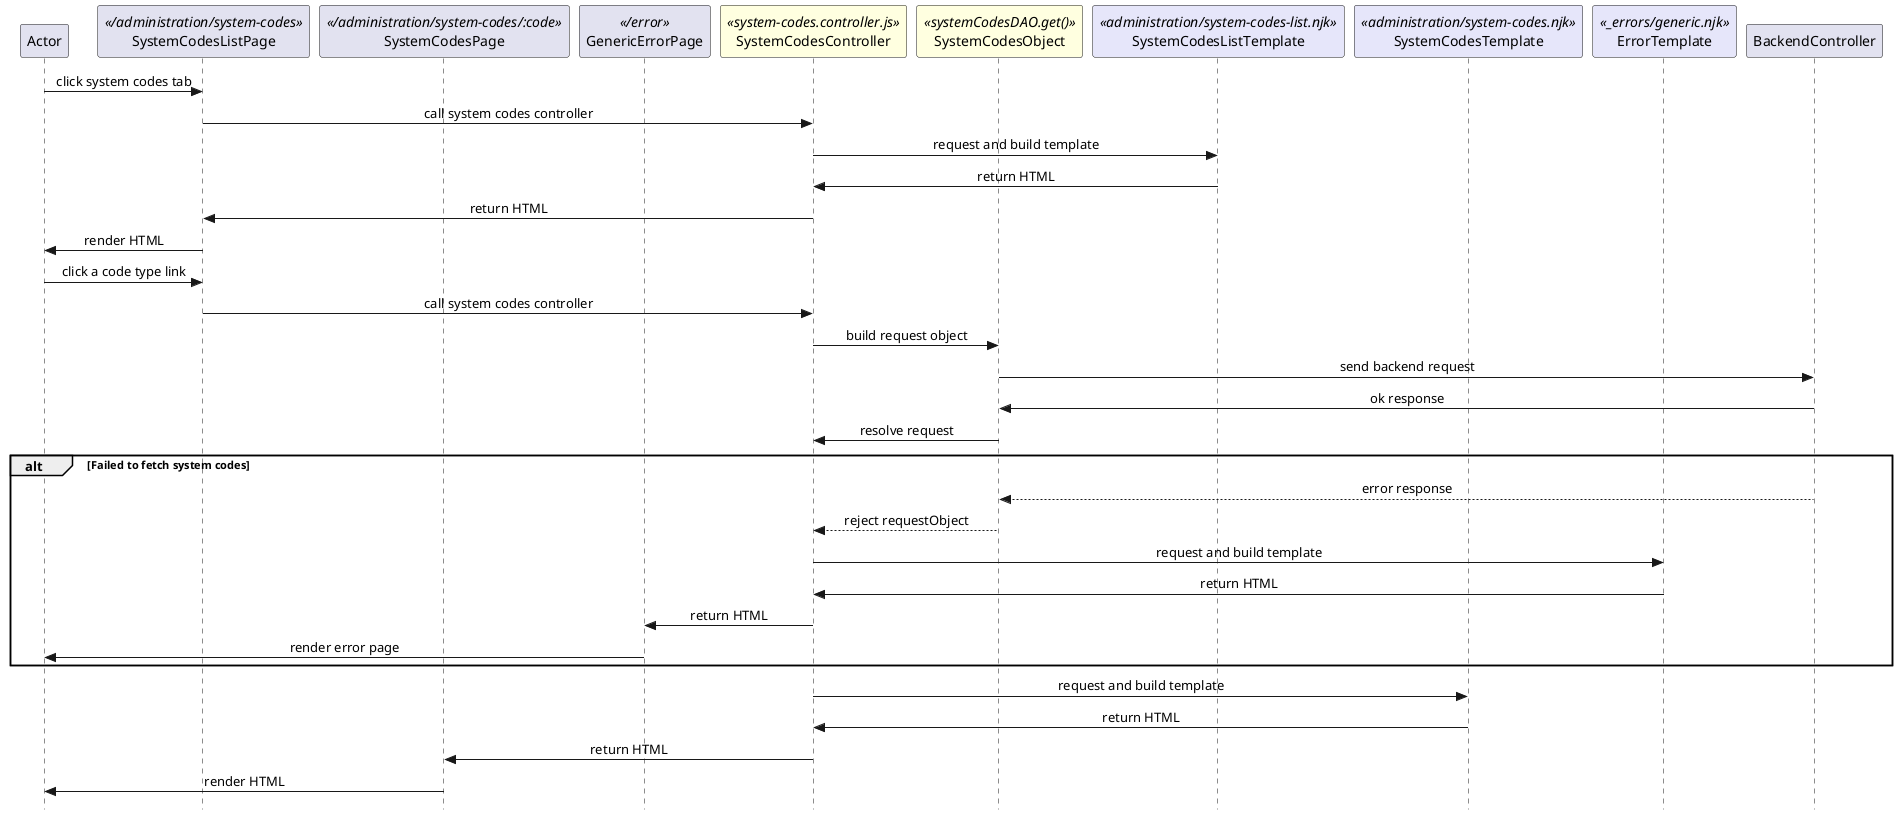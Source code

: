 @startuml display-system-codes

skinparam Style strictuml 
skinparam SequenceMessageAlignment center

participant Actor

''' LOCAL ROUTING
participant SystemCodesListPage <</administration/system-codes>>
participant SystemCodesPage <</administration/system-codes/:code>>
participant GenericErrorPage <</error>>

''' CONTROLLER AND REQUEST OBJECTS
participant SystemCodesController <<system-codes.controller.js>> #lightyellow
participant SystemCodesObject <<systemCodesDAO.get()>> #lightyellow

''' TEMPLATES
participant SystemCodesListTemplate <<administration/system-codes-list.njk>> #lavender
participant SystemCodesTemplate <<administration/system-codes.njk>> #lavender
participant ErrorTemplate <<_errors/generic.njk>> #lavender

''' BACKEND CONTROLLER
participant BackendController

Actor -> SystemCodesListPage : click system codes tab
SystemCodesListPage -> SystemCodesController : call system codes controller

SystemCodesController -> SystemCodesListTemplate : request and build template
SystemCodesController <- SystemCodesListTemplate : return HTML
SystemCodesListPage <- SystemCodesController : return HTML
Actor <- SystemCodesListPage : render HTML

Actor -> SystemCodesListPage : click a code type link
SystemCodesListPage -> SystemCodesController : call system codes controller
 
SystemCodesController -> SystemCodesObject : build request object
SystemCodesObject -> BackendController : send backend request
SystemCodesObject <- BackendController : ok response
SystemCodesController <- SystemCodesObject : resolve request

alt Failed to fetch system codes
    SystemCodesObject <-- BackendController : error response
    SystemCodesController <-- SystemCodesObject : reject requestObject
    SystemCodesController -> ErrorTemplate : request and build template
    SystemCodesController <- ErrorTemplate : return HTML
    GenericErrorPage <- SystemCodesController : return HTML
    Actor <- GenericErrorPage : render error page
end

SystemCodesController -> SystemCodesTemplate : request and build template
SystemCodesController <- SystemCodesTemplate : return HTML
SystemCodesPage <- SystemCodesController : return HTML
Actor <- SystemCodesPage : render HTML

